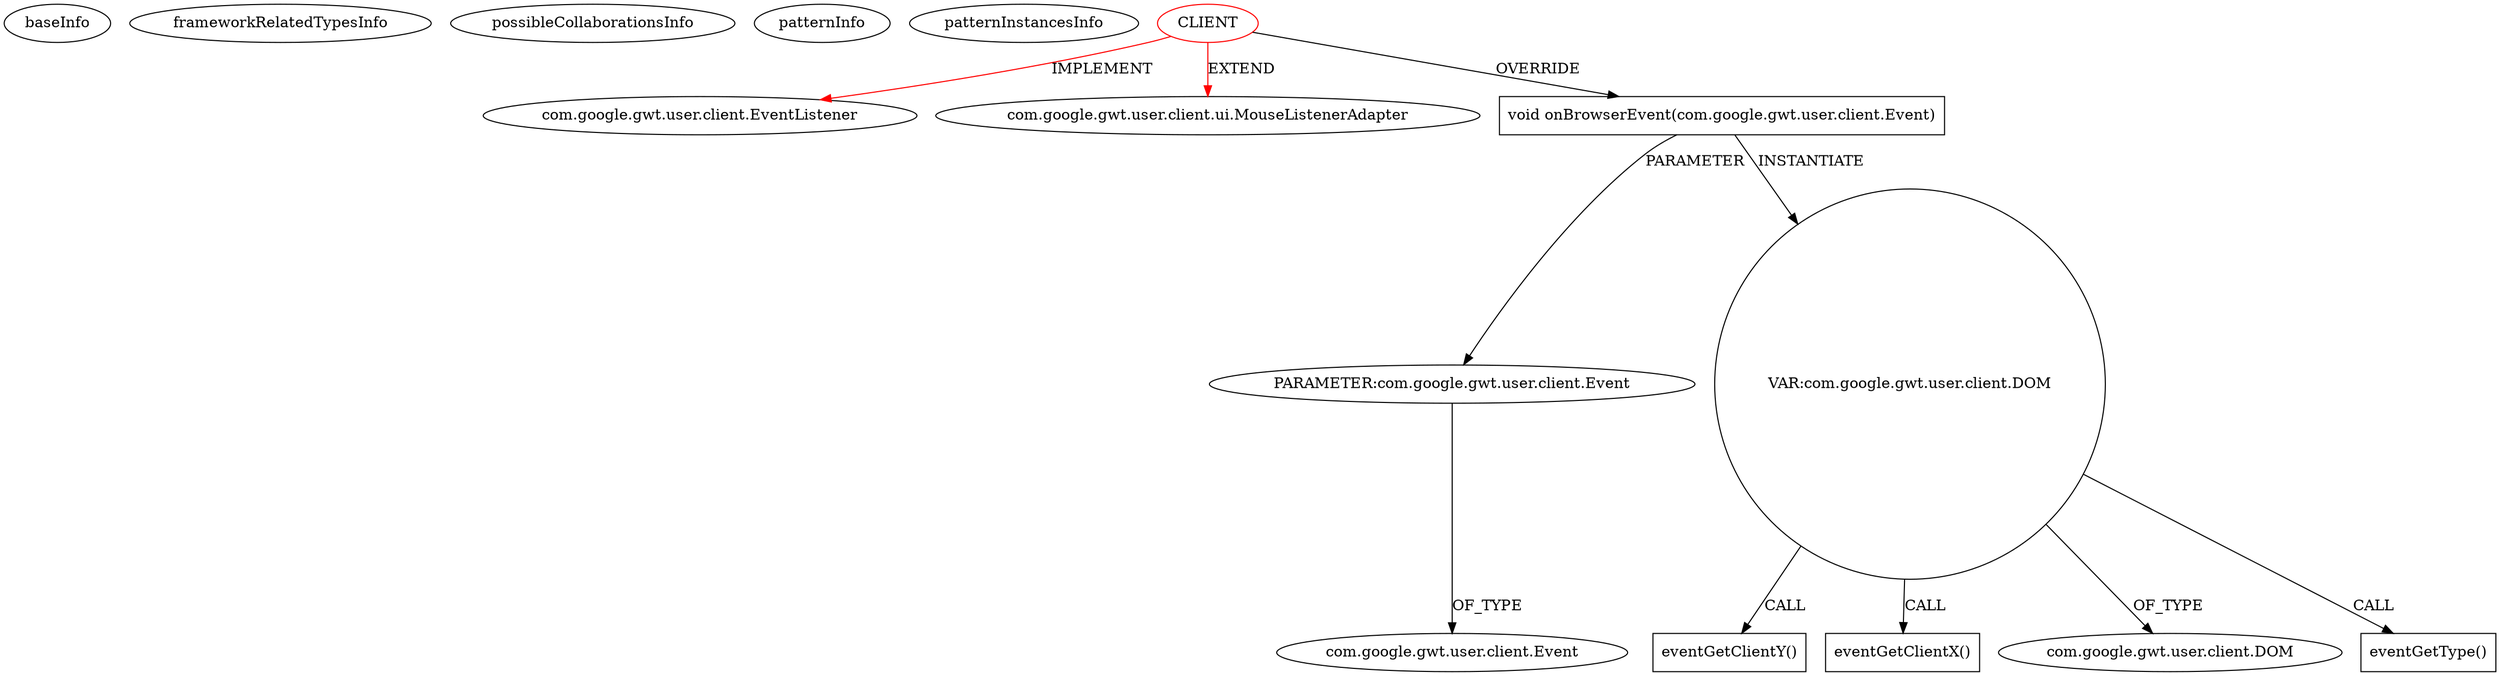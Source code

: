 digraph {
baseInfo[graphId=790,category="pattern",isAnonymous=false,possibleRelation=false]
frameworkRelatedTypesInfo[0="com.google.gwt.user.client.ui.MouseListenerAdapter",1="com.google.gwt.user.client.EventListener"]
possibleCollaborationsInfo[]
patternInfo[frequency=2.0,patternRootClient=0]
patternInstancesInfo[0="hmiguellima-ugat~/hmiguellima-ugat/ugat-master/src/org/ucp/gwt/widgets/TooltipMouseListener.java~TooltipMouseListener~2969",1="hmiguellima-ugat~/hmiguellima-ugat/ugat-master/src/org/ucp/gwt/widgets/EventsCalendarTable.java~EventsCalendarTable_EventOptionsListener~2959"]
2[label="com.google.gwt.user.client.EventListener",vertexType="FRAMEWORK_INTERFACE_TYPE",isFrameworkType=false]
0[label="CLIENT",vertexType="ROOT_CLIENT_CLASS_DECLARATION",isFrameworkType=false,color=red]
1[label="com.google.gwt.user.client.ui.MouseListenerAdapter",vertexType="FRAMEWORK_CLASS_TYPE",isFrameworkType=false]
3[label="void onBrowserEvent(com.google.gwt.user.client.Event)",vertexType="OVERRIDING_METHOD_DECLARATION",isFrameworkType=false,shape=box]
4[label="PARAMETER:com.google.gwt.user.client.Event",vertexType="PARAMETER_DECLARATION",isFrameworkType=false]
5[label="com.google.gwt.user.client.Event",vertexType="FRAMEWORK_CLASS_TYPE",isFrameworkType=false]
6[label="VAR:com.google.gwt.user.client.DOM",vertexType="VARIABLE_EXPRESION",isFrameworkType=false,shape=circle]
12[label="eventGetClientY()",vertexType="INSIDE_CALL",isFrameworkType=false,shape=box]
10[label="eventGetClientX()",vertexType="INSIDE_CALL",isFrameworkType=false,shape=box]
8[label="com.google.gwt.user.client.DOM",vertexType="FRAMEWORK_CLASS_TYPE",isFrameworkType=false]
7[label="eventGetType()",vertexType="INSIDE_CALL",isFrameworkType=false,shape=box]
3->4[label="PARAMETER"]
6->10[label="CALL"]
6->8[label="OF_TYPE"]
3->6[label="INSTANTIATE"]
4->5[label="OF_TYPE"]
6->7[label="CALL"]
6->12[label="CALL"]
0->1[label="EXTEND",color=red]
0->3[label="OVERRIDE"]
0->2[label="IMPLEMENT",color=red]
}
